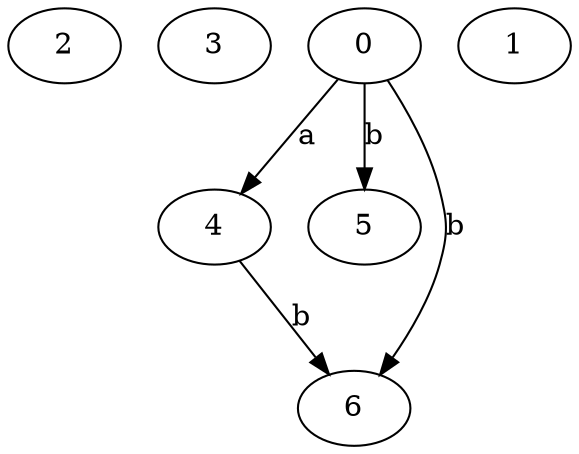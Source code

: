 strict digraph  {
2;
3;
4;
5;
6;
0;
1;
4 -> 6  [label=b];
0 -> 4  [label=a];
0 -> 5  [label=b];
0 -> 6  [label=b];
}
